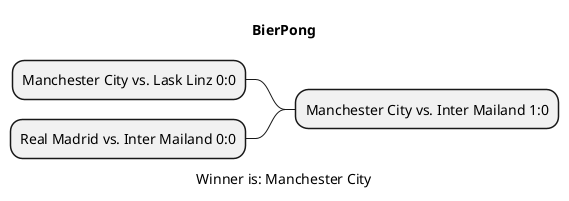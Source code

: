 @startmindmap BierPong.png
title BierPong

- Manchester City vs. Inter Mailand 1:0

-- Manchester City vs. Lask Linz 0:0

-- Real Madrid vs. Inter Mailand 0:0
caption Winner is: Manchester City
@endmindmap
